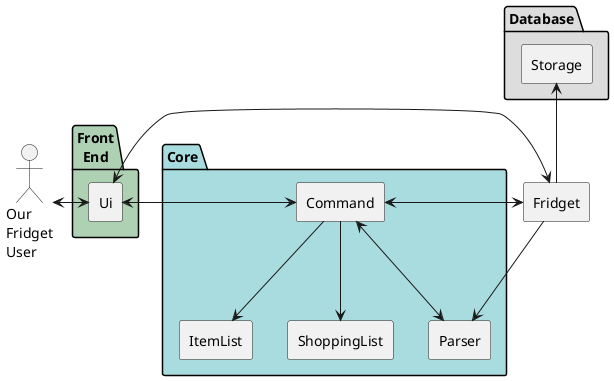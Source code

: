 @startuml

:Our\nFridget\nUser:  as user

rectangle Fridget

package Core #A9DCDF {
    rectangle Command
    rectangle Parser
    rectangle ItemList
    rectangle ShoppingList
}

package Database #DDDDDD {
    rectangle Storage
}

package Front\nEnd #ADD1B2 {
        rectangle Ui
    }

user <-r-> Ui

Ui <-> Fridget
Fridget --> Parser
Parser <-u-> Command
Command <-> Fridget
Command <-l-> Ui
Command --> ItemList
Command --> ShoppingList

Fridget -u-> Storage

@enduml